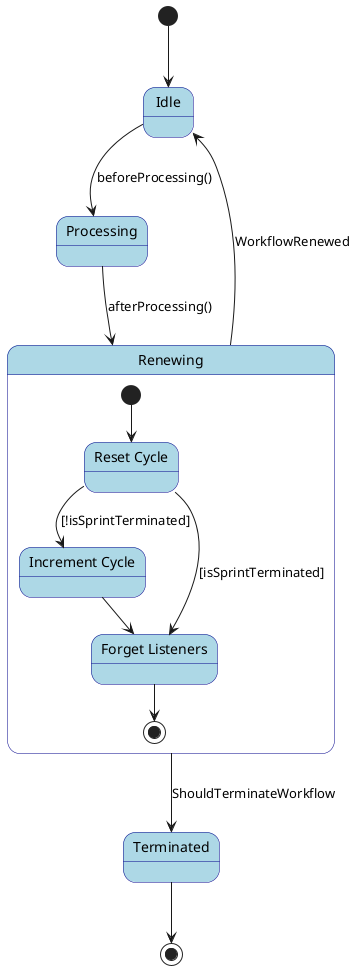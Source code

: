 @startuml

skinparam state {
  BackgroundColor LightBlue
  BorderColor DarkBlue
  FontName Arial
}

[*] --> Idle

state Idle
state Processing
state Renewing
state Terminated

Idle --> Processing : beforeProcessing()
Processing --> Renewing : afterProcessing()
Renewing --> Idle : WorkflowRenewed
Renewing --> Terminated : ShouldTerminateWorkflow

state Renewing {
  state "Reset Cycle" as ResetCycle
  state "Increment Cycle" as IncrementCycle
  state "Forget Listeners" as ForgetListeners

  [*] --> ResetCycle
  ResetCycle --> IncrementCycle : [!isSprintTerminated]
  ResetCycle --> ForgetListeners : [isSprintTerminated]
  IncrementCycle --> ForgetListeners
  ForgetListeners --> [*]
}

Terminated --> [*]

@enduml